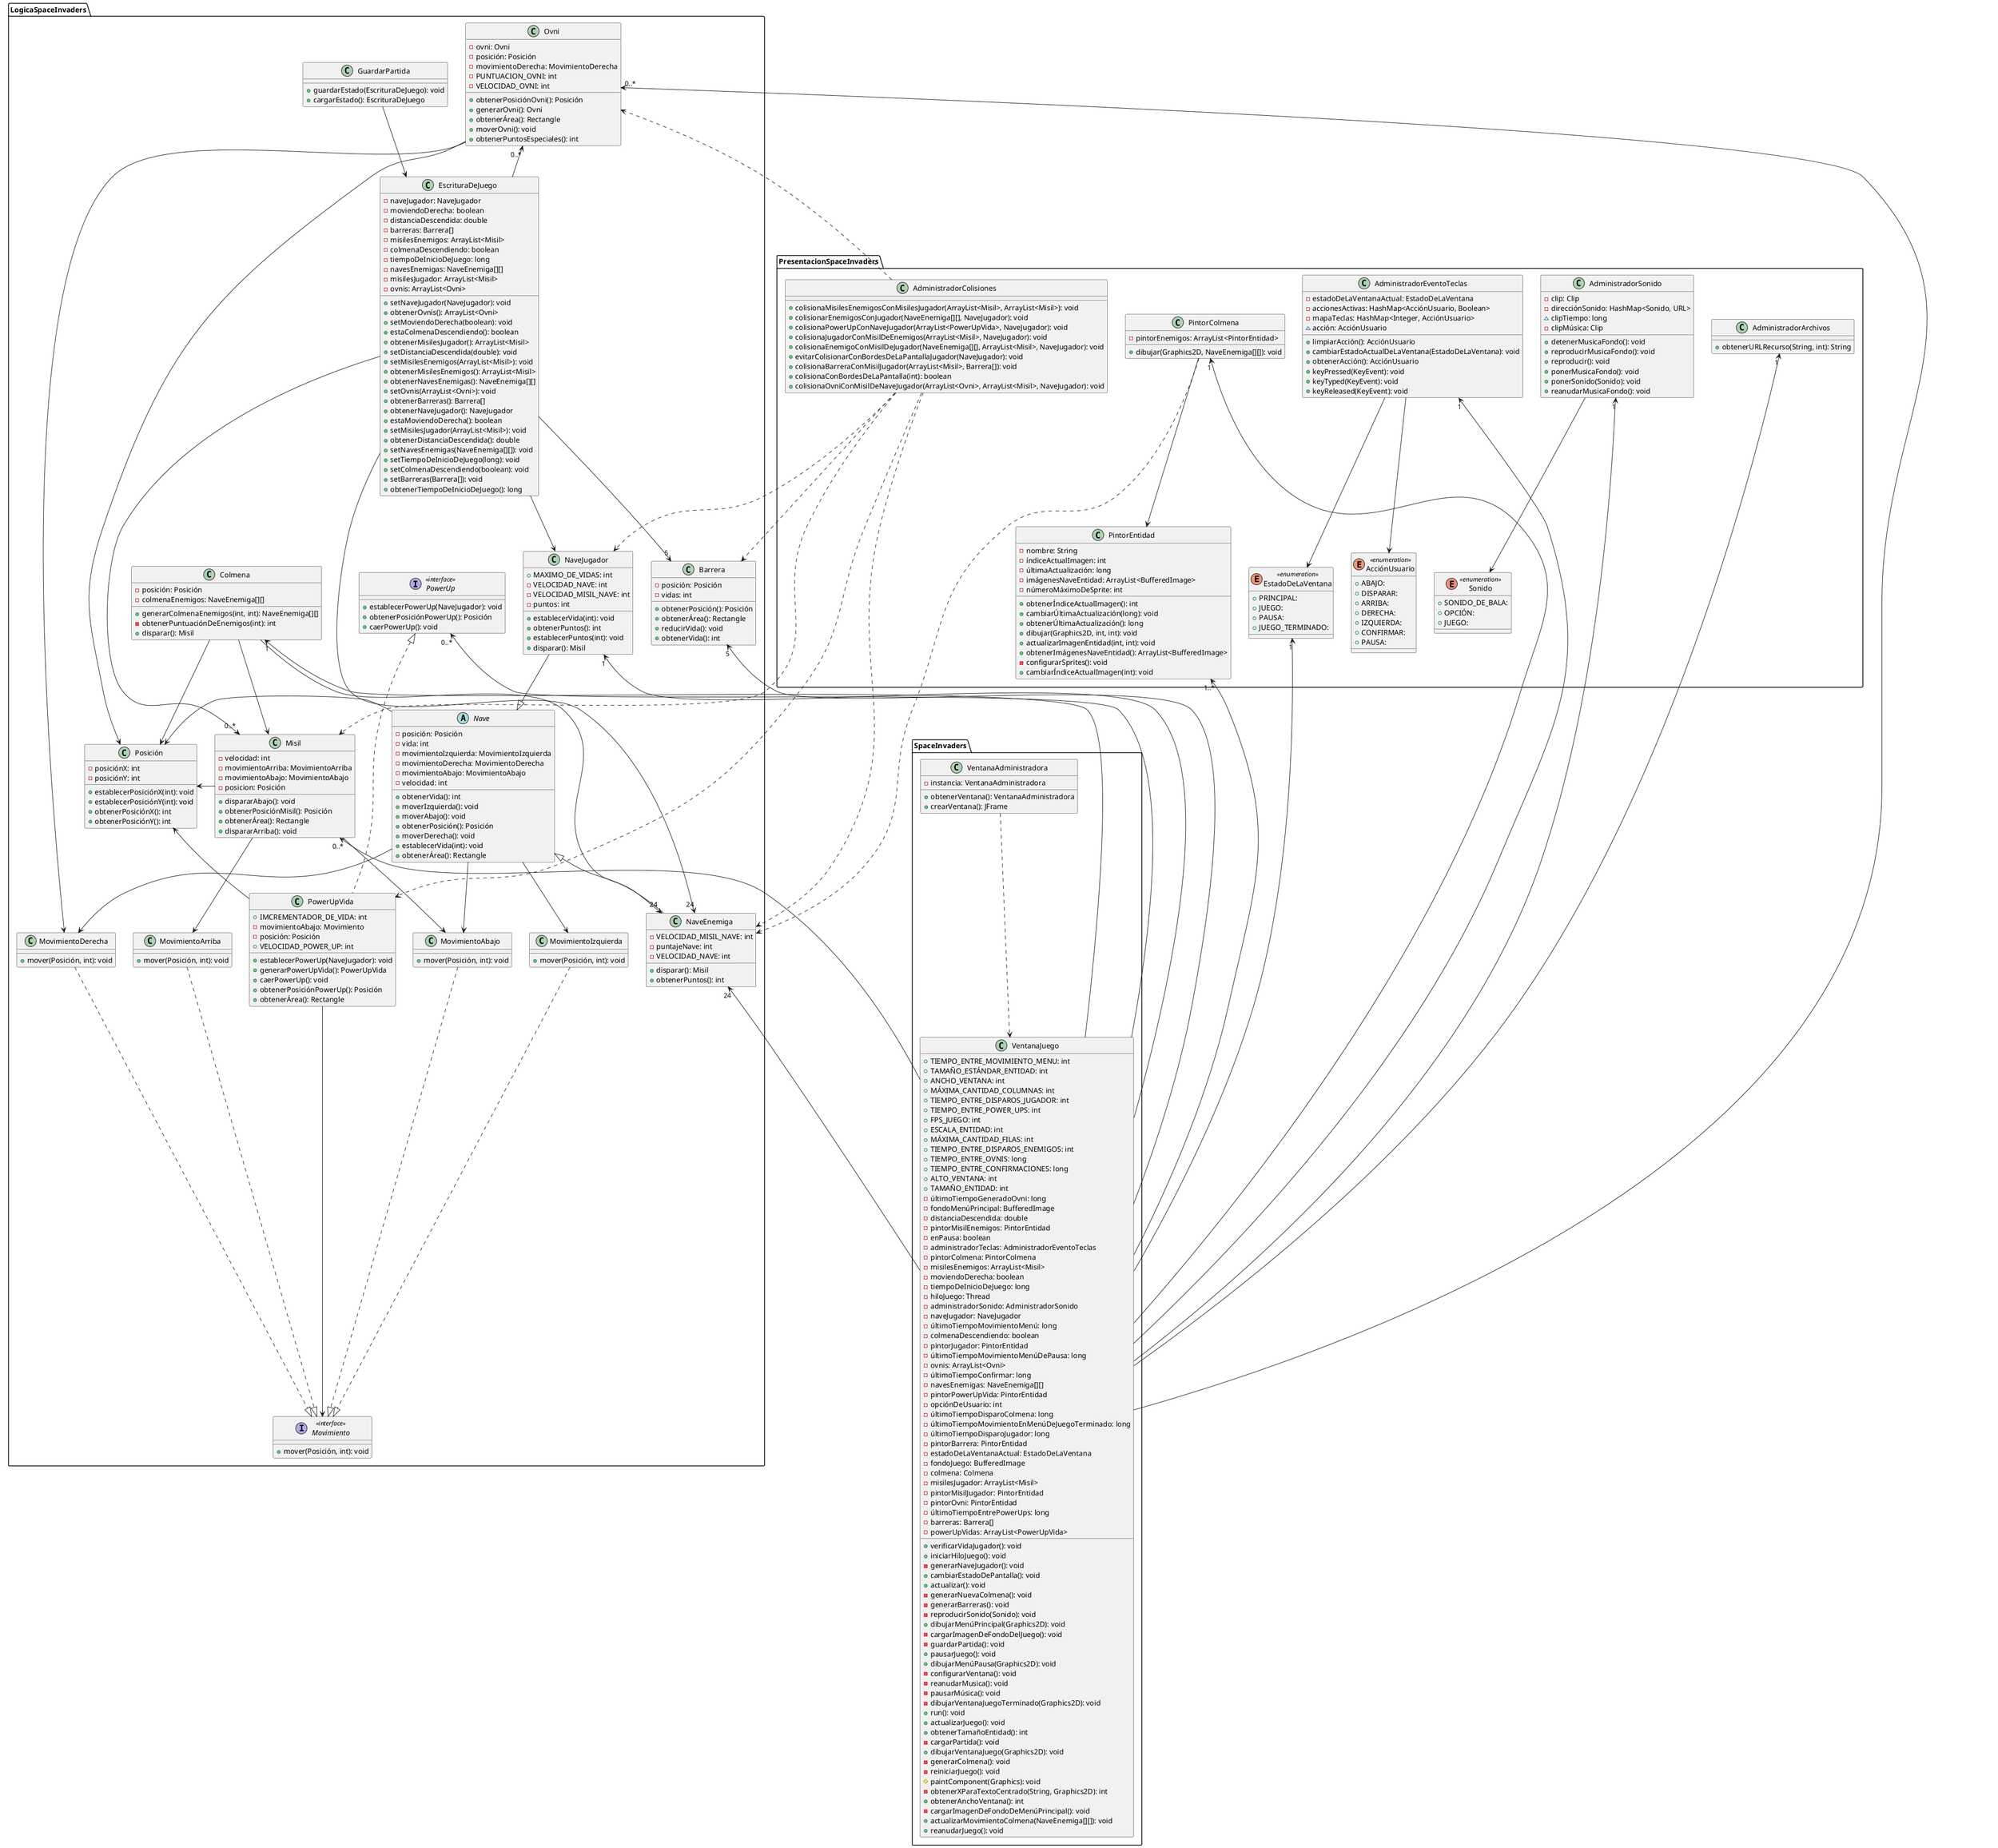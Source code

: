 @startuml
package "SpaceInvaders" {
class VentanaAdministradora {
    - instancia: VentanaAdministradora
    + obtenerVentana(): VentanaAdministradora
    + crearVentana(): JFrame
}
class VentanaJuego {
    + TIEMPO_ENTRE_MOVIMIENTO_MENU: int
    + TAMAÑO_ESTÁNDAR_ENTIDAD: int
    + ANCHO_VENTANA: int
    + MÁXIMA_CANTIDAD_COLUMNAS: int
    + TIEMPO_ENTRE_DISPAROS_JUGADOR: int
    + TIEMPO_ENTRE_POWER_UPS: int
    + FPS_JUEGO: int
    + ESCALA_ENTIDAD: int
    + MÁXIMA_CANTIDAD_FILAS: int
    + TIEMPO_ENTRE_DISPAROS_ENEMIGOS: int
    + TIEMPO_ENTRE_OVNIS: long
    + TIEMPO_ENTRE_CONFIRMACIONES: long
    + ALTO_VENTANA: int
    + TAMAÑO_ENTIDAD: int
    - últimoTiempoGeneradoOvni: long
    - fondoMenúPrincipal: BufferedImage
    - distanciaDescendida: double
    - pintorMisilEnemigos: PintorEntidad
    - enPausa: boolean
    - administradorTeclas: AdministradorEventoTeclas
    - pintorColmena: PintorColmena
    - misilesEnemigos: ArrayList<Misil>
    - moviendoDerecha: boolean
    - tiempoDeInicioDeJuego: long
    - hiloJuego: Thread
    - administradorSonido: AdministradorSonido
    - naveJugador: NaveJugador
    - últimoTiempoMovimientoMenú: long
    - colmenaDescendiendo: boolean
    - pintorJugador: PintorEntidad
    - últimoTiempoMovimientoMenúDePausa: long
    - ovnis: ArrayList<Ovni>
    - últimoTiempoConfirmar: long
    - navesEnemigas: NaveEnemiga[][]
    - pintorPowerUpVida: PintorEntidad
    - opciónDeUsuario: int
    - últimoTiempoDisparoColmena: long
    - últimoTiempoMovimientoEnMenúDeJuegoTerminado: long
    - últimoTiempoDisparoJugador: long
    - pintorBarrera: PintorEntidad
    - estadoDeLaVentanaActual: EstadoDeLaVentana
    - fondoJuego: BufferedImage
    - colmena: Colmena
    - misilesJugador: ArrayList<Misil>
    - pintorMisilJugador: PintorEntidad
    - pintorOvni: PintorEntidad
    - últimoTiempoEntrePowerUps: long
    - barreras: Barrera[]
    - powerUpVidas: ArrayList<PowerUpVida>
    + verificarVidaJugador(): void
    + iniciarHiloJuego(): void
    - generarNaveJugador(): void
    + cambiarEstadoDePantalla(): void
    + actualizar(): void
    - generarNuevaColmena(): void
    - generarBarreras(): void
    - reproducirSonido(Sonido): void
    + dibujarMenúPrincipal(Graphics2D): void
    - cargarImagenDeFondoDelJuego(): void
    - guardarPartida(): void
    + pausarJuego(): void
    + dibujarMenúPausa(Graphics2D): void
    - configurarVentana(): void
    - reanudarMusica(): void
    - pausarMúsica(): void
    - dibujarVentanaJuegoTerminado(Graphics2D): void
    + run(): void
    + actualizarJuego(): void
    + obtenerTamañoEntidad(): int
    - cargarPartida(): void
    + dibujarVentanaJuego(Graphics2D): void
    - generarColmena(): void
    - reiniciarJuego(): void
    # paintComponent(Graphics): void
    - obtenerXParaTextoCentrado(String, Graphics2D): int
    + obtenerAnchoVentana(): int
    - cargarImagenDeFondoDeMenúPrincipal(): void
    + actualizarMovimientoColmena(NaveEnemiga[][]): void
    + reanudarJuego(): void
    }
}

package "LogicaSpaceInvaders" {
    class Barrera {
    - posición: Posición
    - vidas: int
    + obtenerPosición(): Posición
    + obtenerÁrea(): Rectangle
    + reducirVida(): void
    + obtenerVida(): int
    }
    class Colmena {
    - posición: Posición
    - colmenaEnemigos: NaveEnemiga[][]
    + generarColmenaEnemigos(int, int): NaveEnemiga[][]
    - obtenerPuntuaciónDeEnemigos(int): int
    + disparar(): Misil
    }
    class EscrituraDeJuego {
    - naveJugador: NaveJugador
    - moviendoDerecha: boolean
    - distanciaDescendida: double
    - barreras: Barrera[]
    - misilesEnemigos: ArrayList<Misil>
    - colmenaDescendiendo: boolean
    - tiempoDeInicioDeJuego: long
    - navesEnemigas: NaveEnemiga[][]
    - misilesJugador: ArrayList<Misil>
    - ovnis: ArrayList<Ovni>
    + setNaveJugador(NaveJugador): void
    + obtenerOvnis(): ArrayList<Ovni>
    + setMoviendoDerecha(boolean): void
    + estaColmenaDescendiendo(): boolean
    + obtenerMisilesJugador(): ArrayList<Misil>
    + setDistanciaDescendida(double): void
    + setMisilesEnemigos(ArrayList<Misil>): void
    + obtenerMisilesEnemigos(): ArrayList<Misil>
    + obtenerNavesEnemigas(): NaveEnemiga[][]
    + setOvnis(ArrayList<Ovni>): void
    + obtenerBarreras(): Barrera[]
    + obtenerNaveJugador(): NaveJugador
    + estaMoviendoDerecha(): boolean
    + setMisilesJugador(ArrayList<Misil>): void
    + obtenerDistanciaDescendida(): double
    + setNavesEnemigas(NaveEnemiga[][]): void
    + setTiempoDeInicioDeJuego(long): void
    + setColmenaDescendiendo(boolean): void
    + setBarreras(Barrera[]): void
    + obtenerTiempoDeInicioDeJuego(): long
    }
    class GuardarPartida {
    + guardarEstado(EscrituraDeJuego): void
    + cargarEstado(): EscrituraDeJuego
    }
    class Misil {
    - velocidad: int
    - movimientoArriba: MovimientoArriba
    - movimientoAbajo: MovimientoAbajo
    - posicion: Posición
    + dispararAbajo(): void
    + obtenerPosiciónMisil(): Posición
    + obtenerÁrea(): Rectangle
    + dispararArriba(): void
    }
    interface Movimiento << interface >> {
    + mover(Posición, int): void
    }
    class MovimientoAbajo {
    + mover(Posición, int): void
    }
    class MovimientoArriba {
    + mover(Posición, int): void
    }
    class MovimientoDerecha {
    + mover(Posición, int): void
    }
    class MovimientoIzquierda {
    + mover(Posición, int): void
    }
    abstract class Nave {
    - posición: Posición
    - vida: int
    - movimientoIzquierda: MovimientoIzquierda
    - movimientoDerecha: MovimientoDerecha
    - movimientoAbajo: MovimientoAbajo
    - velocidad: int
    + obtenerVida(): int
    + moverIzquierda(): void
    + moverAbajo(): void
    + obtenerPosición(): Posición
    + moverDerecha(): void
    + establecerVida(int): void
    + obtenerÁrea(): Rectangle
    }
    class NaveEnemiga {
    - VELOCIDAD_MISIL_NAVE: int
    - puntajeNave: int
    - VELOCIDAD_NAVE: int
    + disparar(): Misil
    + obtenerPuntos(): int
    }
    class NaveJugador {
    + MAXIMO_DE_VIDAS: int
    - VELOCIDAD_NAVE: int
    - VELOCIDAD_MISIL_NAVE: int
    - puntos: int
    + establecerVida(int): void
    + obtenerPuntos(): int
    + establecerPuntos(int): void
    + disparar(): Misil
    }
    class Ovni {
    - ovni: Ovni
    - posición: Posición
    - movimientoDerecha: MovimientoDerecha
    - PUNTUACION_OVNI: int
    - VELOCIDAD_OVNI: int
    + obtenerPosiciónOvni(): Posición
    + generarOvni(): Ovni
    + obtenerÁrea(): Rectangle
    + moverOvni(): void
    + obtenerPuntosEspeciales(): int
    }
    class Posición {
    - posiciónX: int
    - posiciónY: int
    + establecerPosiciónX(int): void
    + establecerPosiciónY(int): void
    + obtenerPosiciónX(): int
    + obtenerPosiciónY(): int
    }
    interface PowerUp << interface >> {
    + establecerPowerUp(NaveJugador): void
    + obtenerPosiciónPowerUp(): Posición
    + caerPowerUp(): void
    }
    class PowerUpVida {
    + IMCREMENTADOR_DE_VIDA: int
    - movimientoAbajo: Movimiento
    - posición: Posición
    + VELOCIDAD_POWER_UP: int
    + establecerPowerUp(NaveJugador): void
    + generarPowerUpVida(): PowerUpVida
    + caerPowerUp(): void
    + obtenerPosiciónPowerUp(): Posición
    + obtenerÁrea(): Rectangle
    }
}

Colmena -->"24" NaveEnemiga
Colmena --> Misil

EscrituraDeJuego --> NaveJugador
EscrituraDeJuego -->"5" Barrera
EscrituraDeJuego -->"0..*" Misil
EscrituraDeJuego -->"24" NaveEnemiga
EscrituraDeJuego -u->"0..*" Ovni

GuardarPartida --> EscrituraDeJuego

Colmena -r-> Posición
Misil -r-> Posición
PowerUpVida -u-> Posición
Nave -r-> Posición
Ovni -r-> Posición

Misil --> MovimientoArriba
Misil --> MovimientoAbajo

Movimiento <|.u. MovimientoArriba
Movimiento <|.u. MovimientoAbajo
Movimiento <|.u. MovimientoDerecha
Movimiento <|.u. MovimientoIzquierda

Nave --> MovimientoIzquierda
Nave --> MovimientoDerecha
Nave --> MovimientoAbajo

NaveEnemiga -u-|> Nave
NaveJugador -d-|> Nave

Ovni --> MovimientoDerecha

PowerUpVida ..u.|> PowerUp

PowerUpVida -r-> Movimiento

package "PresentacionSpaceInvaders" {
    enum EstadoDeLaVentana << enumeration >> {
    + PRINCIPAL:
    + JUEGO:
    + PAUSA:
    + JUEGO_TERMINADO:
    }
    enum AcciónUsuario << enumeration >> {
    + ABAJO:
    + DISPARAR:
    + ARRIBA:
    + DERECHA:
    + IZQUIERDA:
    + CONFIRMAR:
    + PAUSA:
    }
    class AdministradorArchivos {
        +obtenerURLRecurso(String, int): String
    }
    class AdministradorColisiones {
    + colisionaMisilesEnemigosConMisilesJugador(ArrayList<Misil>, ArrayList<Misil>): void
    + colisionarEnemigosConJugador(NaveEnemiga[][], NaveJugador): void
    + colisionaPowerUpConNaveJugador(ArrayList<PowerUpVida>, NaveJugador): void
    + colisionaJugadorConMisilDeEnemigos(ArrayList<Misil>, NaveJugador): void
    + colisionaEnemigoConMisilDeJugador(NaveEnemiga[][], ArrayList<Misil>, NaveJugador): void
    + evitarColisionarConBordesDeLaPantallaJugador(NaveJugador): void
    + colisionaBarreraConMisilJugador(ArrayList<Misil>, Barrera[]): void
    + colisionaConBordesDeLaPantalla(int): boolean
    + colisionaOvniConMisilDeNaveJugador(ArrayList<Ovni>, ArrayList<Misil>, NaveJugador): void
    }
    class AdministradorEventoTeclas {
    - estadoDeLaVentanaActual: EstadoDeLaVentana
    - accionesActivas: HashMap<AcciónUsuario, Boolean>
    - mapaTeclas: HashMap<Integer, AcciónUsuario>
    ~ acción: AcciónUsuario
    + limpiarAcción(): AcciónUsuario
    + cambiarEstadoActualDeLaVentana(EstadoDeLaVentana): void
    + obtenerAcción(): AcciónUsuario
    + keyPressed(KeyEvent): void
    + keyTyped(KeyEvent): void
    + keyReleased(KeyEvent): void
    }
    class AdministradorSonido {
    - clip: Clip
    - direcciónSonido: HashMap<Sonido, URL>
    ~ clipTiempo: long
    - clipMúsica: Clip
    + detenerMusicaFondo(): void
    + reproducirMusicaFondo(): void
    + reproducir(): void
    + ponerMusicaFondo(): void
    + ponerSonido(Sonido): void
    + reanudarMusicaFondo(): void
    }
    class PintorColmena {
    - pintorEnemigos: ArrayList<PintorEntidad>
    + dibujar(Graphics2D, NaveEnemiga[][]): void
    }
    class PintorEntidad {
    - nombre: String
    - índiceActualImagen: int
    - últimaActualización: long
    - imágenesNaveEntidad: ArrayList<BufferedImage>
    - númeroMáximoDeSprite: int
    + obtenerÍndiceActualImagen(): int
    + cambiarÚltimaActualización(long): void
    + obtenerÚltimaActualización(): long
    + dibujar(Graphics2D, int, int): void
    + actualizarImagenEntidad(int, int): void
    + obtenerImágenesNaveEntidad(): ArrayList<BufferedImage>
    - configurarSprites(): void
    + cambiarÍndiceActualImagen(int): void
    }
    enum Sonido << enumeration >> {
    + SONIDO_DE_BALA:
    + OPCIÓN:
    + JUEGO:
    }
}

AdministradorColisiones ..> NaveEnemiga
AdministradorColisiones ..> NaveJugador
AdministradorColisiones ..> Misil
AdministradorColisiones ..> PowerUpVida
AdministradorColisiones ..> Barrera
AdministradorColisiones ..> Ovni

AdministradorEventoTeclas --d> EstadoDeLaVentana
AdministradorEventoTeclas --> AcciónUsuario

AdministradorSonido --> Sonido

PintorColmena ...> NaveEnemiga
PintorColmena --> PintorEntidad


VentanaAdministradora ...> VentanaJuego
VentanaJuego -l->"1..*" PintorEntidad
VentanaJuego -l->"1" PintorColmena
VentanaJuego -l->"1" AdministradorEventoTeclas
VentanaJuego -l->"1" AdministradorSonido
VentanaJuego -l->"1" AdministradorArchivos

VentanaJuego --u->"0..*" Misil
VentanaJuego --u->"1" NaveJugador
VentanaJuego --u->"1" Colmena
VentanaJuego --u->"5" Barrera
VentanaJuego --u->"0..*" PowerUp
VentanaJuego --u->"0..*" Ovni
VentanaJuego --u->"24" NaveEnemiga
VentanaJuego --u->"1" EstadoDeLaVentana

@enduml
